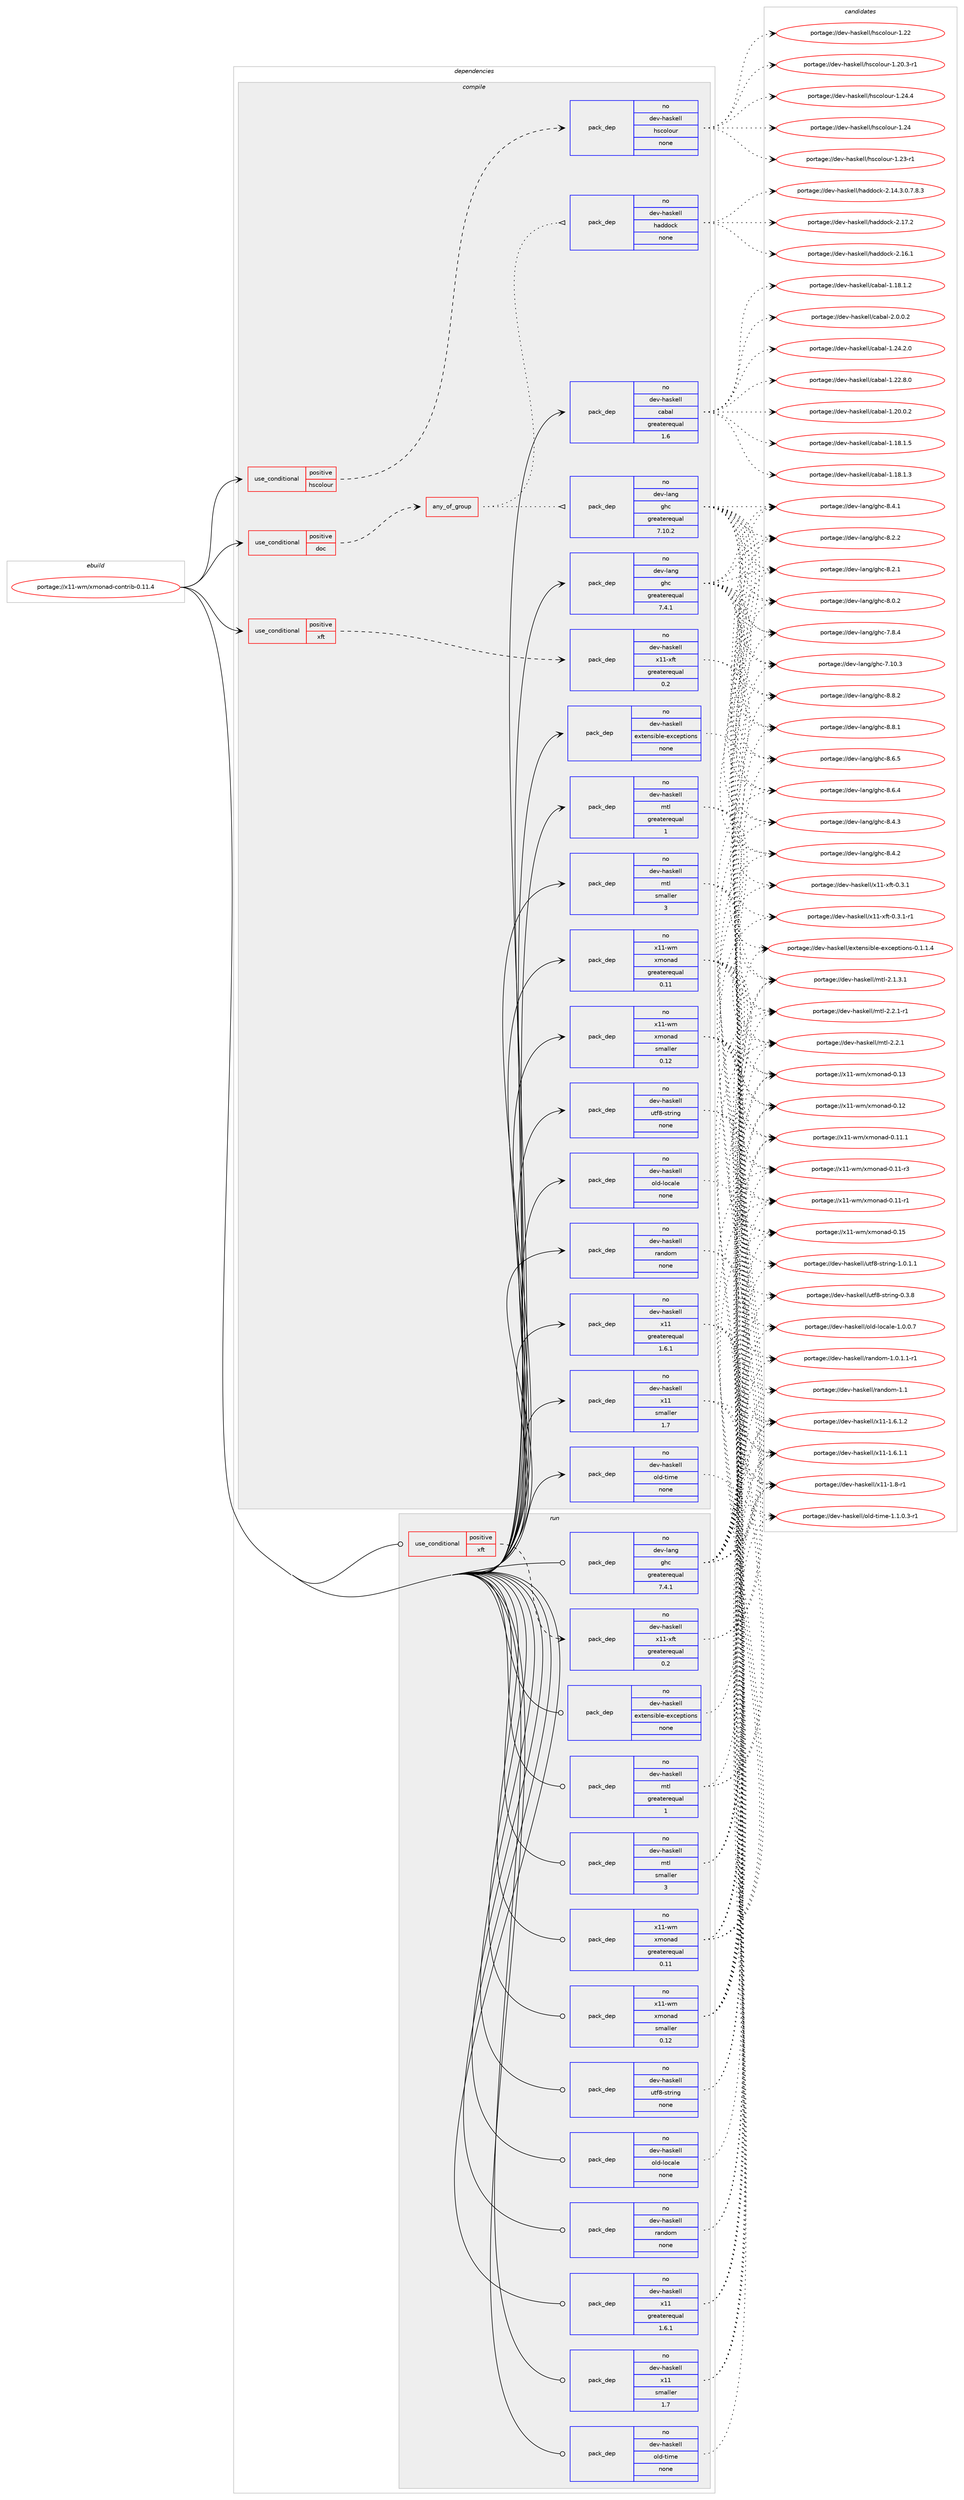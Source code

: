 digraph prolog {

# *************
# Graph options
# *************

newrank=true;
concentrate=true;
compound=true;
graph [rankdir=LR,fontname=Helvetica,fontsize=10,ranksep=1.5];#, ranksep=2.5, nodesep=0.2];
edge  [arrowhead=vee];
node  [fontname=Helvetica,fontsize=10];

# **********
# The ebuild
# **********

subgraph cluster_leftcol {
color=gray;
rank=same;
label=<<i>ebuild</i>>;
id [label="portage://x11-wm/xmonad-contrib-0.11.4", color=red, width=4, href="../x11-wm/xmonad-contrib-0.11.4.svg"];
}

# ****************
# The dependencies
# ****************

subgraph cluster_midcol {
color=gray;
label=<<i>dependencies</i>>;
subgraph cluster_compile {
fillcolor="#eeeeee";
style=filled;
label=<<i>compile</i>>;
subgraph cond371 {
dependency2301 [label=<<TABLE BORDER="0" CELLBORDER="1" CELLSPACING="0" CELLPADDING="4"><TR><TD ROWSPAN="3" CELLPADDING="10">use_conditional</TD></TR><TR><TD>positive</TD></TR><TR><TD>doc</TD></TR></TABLE>>, shape=none, color=red];
subgraph any23 {
dependency2302 [label=<<TABLE BORDER="0" CELLBORDER="1" CELLSPACING="0" CELLPADDING="4"><TR><TD CELLPADDING="10">any_of_group</TD></TR></TABLE>>, shape=none, color=red];subgraph pack1909 {
dependency2303 [label=<<TABLE BORDER="0" CELLBORDER="1" CELLSPACING="0" CELLPADDING="4" WIDTH="220"><TR><TD ROWSPAN="6" CELLPADDING="30">pack_dep</TD></TR><TR><TD WIDTH="110">no</TD></TR><TR><TD>dev-haskell</TD></TR><TR><TD>haddock</TD></TR><TR><TD>none</TD></TR><TR><TD></TD></TR></TABLE>>, shape=none, color=blue];
}
dependency2302:e -> dependency2303:w [weight=20,style="dotted",arrowhead="oinv"];
subgraph pack1910 {
dependency2304 [label=<<TABLE BORDER="0" CELLBORDER="1" CELLSPACING="0" CELLPADDING="4" WIDTH="220"><TR><TD ROWSPAN="6" CELLPADDING="30">pack_dep</TD></TR><TR><TD WIDTH="110">no</TD></TR><TR><TD>dev-lang</TD></TR><TR><TD>ghc</TD></TR><TR><TD>greaterequal</TD></TR><TR><TD>7.10.2</TD></TR></TABLE>>, shape=none, color=blue];
}
dependency2302:e -> dependency2304:w [weight=20,style="dotted",arrowhead="oinv"];
}
dependency2301:e -> dependency2302:w [weight=20,style="dashed",arrowhead="vee"];
}
id:e -> dependency2301:w [weight=20,style="solid",arrowhead="vee"];
subgraph cond372 {
dependency2305 [label=<<TABLE BORDER="0" CELLBORDER="1" CELLSPACING="0" CELLPADDING="4"><TR><TD ROWSPAN="3" CELLPADDING="10">use_conditional</TD></TR><TR><TD>positive</TD></TR><TR><TD>hscolour</TD></TR></TABLE>>, shape=none, color=red];
subgraph pack1911 {
dependency2306 [label=<<TABLE BORDER="0" CELLBORDER="1" CELLSPACING="0" CELLPADDING="4" WIDTH="220"><TR><TD ROWSPAN="6" CELLPADDING="30">pack_dep</TD></TR><TR><TD WIDTH="110">no</TD></TR><TR><TD>dev-haskell</TD></TR><TR><TD>hscolour</TD></TR><TR><TD>none</TD></TR><TR><TD></TD></TR></TABLE>>, shape=none, color=blue];
}
dependency2305:e -> dependency2306:w [weight=20,style="dashed",arrowhead="vee"];
}
id:e -> dependency2305:w [weight=20,style="solid",arrowhead="vee"];
subgraph cond373 {
dependency2307 [label=<<TABLE BORDER="0" CELLBORDER="1" CELLSPACING="0" CELLPADDING="4"><TR><TD ROWSPAN="3" CELLPADDING="10">use_conditional</TD></TR><TR><TD>positive</TD></TR><TR><TD>xft</TD></TR></TABLE>>, shape=none, color=red];
subgraph pack1912 {
dependency2308 [label=<<TABLE BORDER="0" CELLBORDER="1" CELLSPACING="0" CELLPADDING="4" WIDTH="220"><TR><TD ROWSPAN="6" CELLPADDING="30">pack_dep</TD></TR><TR><TD WIDTH="110">no</TD></TR><TR><TD>dev-haskell</TD></TR><TR><TD>x11-xft</TD></TR><TR><TD>greaterequal</TD></TR><TR><TD>0.2</TD></TR></TABLE>>, shape=none, color=blue];
}
dependency2307:e -> dependency2308:w [weight=20,style="dashed",arrowhead="vee"];
}
id:e -> dependency2307:w [weight=20,style="solid",arrowhead="vee"];
subgraph pack1913 {
dependency2309 [label=<<TABLE BORDER="0" CELLBORDER="1" CELLSPACING="0" CELLPADDING="4" WIDTH="220"><TR><TD ROWSPAN="6" CELLPADDING="30">pack_dep</TD></TR><TR><TD WIDTH="110">no</TD></TR><TR><TD>dev-haskell</TD></TR><TR><TD>cabal</TD></TR><TR><TD>greaterequal</TD></TR><TR><TD>1.6</TD></TR></TABLE>>, shape=none, color=blue];
}
id:e -> dependency2309:w [weight=20,style="solid",arrowhead="vee"];
subgraph pack1914 {
dependency2310 [label=<<TABLE BORDER="0" CELLBORDER="1" CELLSPACING="0" CELLPADDING="4" WIDTH="220"><TR><TD ROWSPAN="6" CELLPADDING="30">pack_dep</TD></TR><TR><TD WIDTH="110">no</TD></TR><TR><TD>dev-haskell</TD></TR><TR><TD>extensible-exceptions</TD></TR><TR><TD>none</TD></TR><TR><TD></TD></TR></TABLE>>, shape=none, color=blue];
}
id:e -> dependency2310:w [weight=20,style="solid",arrowhead="vee"];
subgraph pack1915 {
dependency2311 [label=<<TABLE BORDER="0" CELLBORDER="1" CELLSPACING="0" CELLPADDING="4" WIDTH="220"><TR><TD ROWSPAN="6" CELLPADDING="30">pack_dep</TD></TR><TR><TD WIDTH="110">no</TD></TR><TR><TD>dev-haskell</TD></TR><TR><TD>mtl</TD></TR><TR><TD>greaterequal</TD></TR><TR><TD>1</TD></TR></TABLE>>, shape=none, color=blue];
}
id:e -> dependency2311:w [weight=20,style="solid",arrowhead="vee"];
subgraph pack1916 {
dependency2312 [label=<<TABLE BORDER="0" CELLBORDER="1" CELLSPACING="0" CELLPADDING="4" WIDTH="220"><TR><TD ROWSPAN="6" CELLPADDING="30">pack_dep</TD></TR><TR><TD WIDTH="110">no</TD></TR><TR><TD>dev-haskell</TD></TR><TR><TD>mtl</TD></TR><TR><TD>smaller</TD></TR><TR><TD>3</TD></TR></TABLE>>, shape=none, color=blue];
}
id:e -> dependency2312:w [weight=20,style="solid",arrowhead="vee"];
subgraph pack1917 {
dependency2313 [label=<<TABLE BORDER="0" CELLBORDER="1" CELLSPACING="0" CELLPADDING="4" WIDTH="220"><TR><TD ROWSPAN="6" CELLPADDING="30">pack_dep</TD></TR><TR><TD WIDTH="110">no</TD></TR><TR><TD>dev-haskell</TD></TR><TR><TD>old-locale</TD></TR><TR><TD>none</TD></TR><TR><TD></TD></TR></TABLE>>, shape=none, color=blue];
}
id:e -> dependency2313:w [weight=20,style="solid",arrowhead="vee"];
subgraph pack1918 {
dependency2314 [label=<<TABLE BORDER="0" CELLBORDER="1" CELLSPACING="0" CELLPADDING="4" WIDTH="220"><TR><TD ROWSPAN="6" CELLPADDING="30">pack_dep</TD></TR><TR><TD WIDTH="110">no</TD></TR><TR><TD>dev-haskell</TD></TR><TR><TD>old-time</TD></TR><TR><TD>none</TD></TR><TR><TD></TD></TR></TABLE>>, shape=none, color=blue];
}
id:e -> dependency2314:w [weight=20,style="solid",arrowhead="vee"];
subgraph pack1919 {
dependency2315 [label=<<TABLE BORDER="0" CELLBORDER="1" CELLSPACING="0" CELLPADDING="4" WIDTH="220"><TR><TD ROWSPAN="6" CELLPADDING="30">pack_dep</TD></TR><TR><TD WIDTH="110">no</TD></TR><TR><TD>dev-haskell</TD></TR><TR><TD>random</TD></TR><TR><TD>none</TD></TR><TR><TD></TD></TR></TABLE>>, shape=none, color=blue];
}
id:e -> dependency2315:w [weight=20,style="solid",arrowhead="vee"];
subgraph pack1920 {
dependency2316 [label=<<TABLE BORDER="0" CELLBORDER="1" CELLSPACING="0" CELLPADDING="4" WIDTH="220"><TR><TD ROWSPAN="6" CELLPADDING="30">pack_dep</TD></TR><TR><TD WIDTH="110">no</TD></TR><TR><TD>dev-haskell</TD></TR><TR><TD>utf8-string</TD></TR><TR><TD>none</TD></TR><TR><TD></TD></TR></TABLE>>, shape=none, color=blue];
}
id:e -> dependency2316:w [weight=20,style="solid",arrowhead="vee"];
subgraph pack1921 {
dependency2317 [label=<<TABLE BORDER="0" CELLBORDER="1" CELLSPACING="0" CELLPADDING="4" WIDTH="220"><TR><TD ROWSPAN="6" CELLPADDING="30">pack_dep</TD></TR><TR><TD WIDTH="110">no</TD></TR><TR><TD>dev-haskell</TD></TR><TR><TD>x11</TD></TR><TR><TD>greaterequal</TD></TR><TR><TD>1.6.1</TD></TR></TABLE>>, shape=none, color=blue];
}
id:e -> dependency2317:w [weight=20,style="solid",arrowhead="vee"];
subgraph pack1922 {
dependency2318 [label=<<TABLE BORDER="0" CELLBORDER="1" CELLSPACING="0" CELLPADDING="4" WIDTH="220"><TR><TD ROWSPAN="6" CELLPADDING="30">pack_dep</TD></TR><TR><TD WIDTH="110">no</TD></TR><TR><TD>dev-haskell</TD></TR><TR><TD>x11</TD></TR><TR><TD>smaller</TD></TR><TR><TD>1.7</TD></TR></TABLE>>, shape=none, color=blue];
}
id:e -> dependency2318:w [weight=20,style="solid",arrowhead="vee"];
subgraph pack1923 {
dependency2319 [label=<<TABLE BORDER="0" CELLBORDER="1" CELLSPACING="0" CELLPADDING="4" WIDTH="220"><TR><TD ROWSPAN="6" CELLPADDING="30">pack_dep</TD></TR><TR><TD WIDTH="110">no</TD></TR><TR><TD>dev-lang</TD></TR><TR><TD>ghc</TD></TR><TR><TD>greaterequal</TD></TR><TR><TD>7.4.1</TD></TR></TABLE>>, shape=none, color=blue];
}
id:e -> dependency2319:w [weight=20,style="solid",arrowhead="vee"];
subgraph pack1924 {
dependency2320 [label=<<TABLE BORDER="0" CELLBORDER="1" CELLSPACING="0" CELLPADDING="4" WIDTH="220"><TR><TD ROWSPAN="6" CELLPADDING="30">pack_dep</TD></TR><TR><TD WIDTH="110">no</TD></TR><TR><TD>x11-wm</TD></TR><TR><TD>xmonad</TD></TR><TR><TD>greaterequal</TD></TR><TR><TD>0.11</TD></TR></TABLE>>, shape=none, color=blue];
}
id:e -> dependency2320:w [weight=20,style="solid",arrowhead="vee"];
subgraph pack1925 {
dependency2321 [label=<<TABLE BORDER="0" CELLBORDER="1" CELLSPACING="0" CELLPADDING="4" WIDTH="220"><TR><TD ROWSPAN="6" CELLPADDING="30">pack_dep</TD></TR><TR><TD WIDTH="110">no</TD></TR><TR><TD>x11-wm</TD></TR><TR><TD>xmonad</TD></TR><TR><TD>smaller</TD></TR><TR><TD>0.12</TD></TR></TABLE>>, shape=none, color=blue];
}
id:e -> dependency2321:w [weight=20,style="solid",arrowhead="vee"];
}
subgraph cluster_compileandrun {
fillcolor="#eeeeee";
style=filled;
label=<<i>compile and run</i>>;
}
subgraph cluster_run {
fillcolor="#eeeeee";
style=filled;
label=<<i>run</i>>;
subgraph cond374 {
dependency2322 [label=<<TABLE BORDER="0" CELLBORDER="1" CELLSPACING="0" CELLPADDING="4"><TR><TD ROWSPAN="3" CELLPADDING="10">use_conditional</TD></TR><TR><TD>positive</TD></TR><TR><TD>xft</TD></TR></TABLE>>, shape=none, color=red];
subgraph pack1926 {
dependency2323 [label=<<TABLE BORDER="0" CELLBORDER="1" CELLSPACING="0" CELLPADDING="4" WIDTH="220"><TR><TD ROWSPAN="6" CELLPADDING="30">pack_dep</TD></TR><TR><TD WIDTH="110">no</TD></TR><TR><TD>dev-haskell</TD></TR><TR><TD>x11-xft</TD></TR><TR><TD>greaterequal</TD></TR><TR><TD>0.2</TD></TR></TABLE>>, shape=none, color=blue];
}
dependency2322:e -> dependency2323:w [weight=20,style="dashed",arrowhead="vee"];
}
id:e -> dependency2322:w [weight=20,style="solid",arrowhead="odot"];
subgraph pack1927 {
dependency2324 [label=<<TABLE BORDER="0" CELLBORDER="1" CELLSPACING="0" CELLPADDING="4" WIDTH="220"><TR><TD ROWSPAN="6" CELLPADDING="30">pack_dep</TD></TR><TR><TD WIDTH="110">no</TD></TR><TR><TD>dev-haskell</TD></TR><TR><TD>extensible-exceptions</TD></TR><TR><TD>none</TD></TR><TR><TD></TD></TR></TABLE>>, shape=none, color=blue];
}
id:e -> dependency2324:w [weight=20,style="solid",arrowhead="odot"];
subgraph pack1928 {
dependency2325 [label=<<TABLE BORDER="0" CELLBORDER="1" CELLSPACING="0" CELLPADDING="4" WIDTH="220"><TR><TD ROWSPAN="6" CELLPADDING="30">pack_dep</TD></TR><TR><TD WIDTH="110">no</TD></TR><TR><TD>dev-haskell</TD></TR><TR><TD>mtl</TD></TR><TR><TD>greaterequal</TD></TR><TR><TD>1</TD></TR></TABLE>>, shape=none, color=blue];
}
id:e -> dependency2325:w [weight=20,style="solid",arrowhead="odot"];
subgraph pack1929 {
dependency2326 [label=<<TABLE BORDER="0" CELLBORDER="1" CELLSPACING="0" CELLPADDING="4" WIDTH="220"><TR><TD ROWSPAN="6" CELLPADDING="30">pack_dep</TD></TR><TR><TD WIDTH="110">no</TD></TR><TR><TD>dev-haskell</TD></TR><TR><TD>mtl</TD></TR><TR><TD>smaller</TD></TR><TR><TD>3</TD></TR></TABLE>>, shape=none, color=blue];
}
id:e -> dependency2326:w [weight=20,style="solid",arrowhead="odot"];
subgraph pack1930 {
dependency2327 [label=<<TABLE BORDER="0" CELLBORDER="1" CELLSPACING="0" CELLPADDING="4" WIDTH="220"><TR><TD ROWSPAN="6" CELLPADDING="30">pack_dep</TD></TR><TR><TD WIDTH="110">no</TD></TR><TR><TD>dev-haskell</TD></TR><TR><TD>old-locale</TD></TR><TR><TD>none</TD></TR><TR><TD></TD></TR></TABLE>>, shape=none, color=blue];
}
id:e -> dependency2327:w [weight=20,style="solid",arrowhead="odot"];
subgraph pack1931 {
dependency2328 [label=<<TABLE BORDER="0" CELLBORDER="1" CELLSPACING="0" CELLPADDING="4" WIDTH="220"><TR><TD ROWSPAN="6" CELLPADDING="30">pack_dep</TD></TR><TR><TD WIDTH="110">no</TD></TR><TR><TD>dev-haskell</TD></TR><TR><TD>old-time</TD></TR><TR><TD>none</TD></TR><TR><TD></TD></TR></TABLE>>, shape=none, color=blue];
}
id:e -> dependency2328:w [weight=20,style="solid",arrowhead="odot"];
subgraph pack1932 {
dependency2329 [label=<<TABLE BORDER="0" CELLBORDER="1" CELLSPACING="0" CELLPADDING="4" WIDTH="220"><TR><TD ROWSPAN="6" CELLPADDING="30">pack_dep</TD></TR><TR><TD WIDTH="110">no</TD></TR><TR><TD>dev-haskell</TD></TR><TR><TD>random</TD></TR><TR><TD>none</TD></TR><TR><TD></TD></TR></TABLE>>, shape=none, color=blue];
}
id:e -> dependency2329:w [weight=20,style="solid",arrowhead="odot"];
subgraph pack1933 {
dependency2330 [label=<<TABLE BORDER="0" CELLBORDER="1" CELLSPACING="0" CELLPADDING="4" WIDTH="220"><TR><TD ROWSPAN="6" CELLPADDING="30">pack_dep</TD></TR><TR><TD WIDTH="110">no</TD></TR><TR><TD>dev-haskell</TD></TR><TR><TD>utf8-string</TD></TR><TR><TD>none</TD></TR><TR><TD></TD></TR></TABLE>>, shape=none, color=blue];
}
id:e -> dependency2330:w [weight=20,style="solid",arrowhead="odot"];
subgraph pack1934 {
dependency2331 [label=<<TABLE BORDER="0" CELLBORDER="1" CELLSPACING="0" CELLPADDING="4" WIDTH="220"><TR><TD ROWSPAN="6" CELLPADDING="30">pack_dep</TD></TR><TR><TD WIDTH="110">no</TD></TR><TR><TD>dev-haskell</TD></TR><TR><TD>x11</TD></TR><TR><TD>greaterequal</TD></TR><TR><TD>1.6.1</TD></TR></TABLE>>, shape=none, color=blue];
}
id:e -> dependency2331:w [weight=20,style="solid",arrowhead="odot"];
subgraph pack1935 {
dependency2332 [label=<<TABLE BORDER="0" CELLBORDER="1" CELLSPACING="0" CELLPADDING="4" WIDTH="220"><TR><TD ROWSPAN="6" CELLPADDING="30">pack_dep</TD></TR><TR><TD WIDTH="110">no</TD></TR><TR><TD>dev-haskell</TD></TR><TR><TD>x11</TD></TR><TR><TD>smaller</TD></TR><TR><TD>1.7</TD></TR></TABLE>>, shape=none, color=blue];
}
id:e -> dependency2332:w [weight=20,style="solid",arrowhead="odot"];
subgraph pack1936 {
dependency2333 [label=<<TABLE BORDER="0" CELLBORDER="1" CELLSPACING="0" CELLPADDING="4" WIDTH="220"><TR><TD ROWSPAN="6" CELLPADDING="30">pack_dep</TD></TR><TR><TD WIDTH="110">no</TD></TR><TR><TD>dev-lang</TD></TR><TR><TD>ghc</TD></TR><TR><TD>greaterequal</TD></TR><TR><TD>7.4.1</TD></TR></TABLE>>, shape=none, color=blue];
}
id:e -> dependency2333:w [weight=20,style="solid",arrowhead="odot"];
subgraph pack1937 {
dependency2334 [label=<<TABLE BORDER="0" CELLBORDER="1" CELLSPACING="0" CELLPADDING="4" WIDTH="220"><TR><TD ROWSPAN="6" CELLPADDING="30">pack_dep</TD></TR><TR><TD WIDTH="110">no</TD></TR><TR><TD>x11-wm</TD></TR><TR><TD>xmonad</TD></TR><TR><TD>greaterequal</TD></TR><TR><TD>0.11</TD></TR></TABLE>>, shape=none, color=blue];
}
id:e -> dependency2334:w [weight=20,style="solid",arrowhead="odot"];
subgraph pack1938 {
dependency2335 [label=<<TABLE BORDER="0" CELLBORDER="1" CELLSPACING="0" CELLPADDING="4" WIDTH="220"><TR><TD ROWSPAN="6" CELLPADDING="30">pack_dep</TD></TR><TR><TD WIDTH="110">no</TD></TR><TR><TD>x11-wm</TD></TR><TR><TD>xmonad</TD></TR><TR><TD>smaller</TD></TR><TR><TD>0.12</TD></TR></TABLE>>, shape=none, color=blue];
}
id:e -> dependency2335:w [weight=20,style="solid",arrowhead="odot"];
}
}

# **************
# The candidates
# **************

subgraph cluster_choices {
rank=same;
color=gray;
label=<<i>candidates</i>>;

subgraph choice1909 {
color=black;
nodesep=1;
choice100101118451049711510710110810847104971001001119910745504649554650 [label="portage://dev-haskell/haddock-2.17.2", color=red, width=4,href="../dev-haskell/haddock-2.17.2.svg"];
choice100101118451049711510710110810847104971001001119910745504649544649 [label="portage://dev-haskell/haddock-2.16.1", color=red, width=4,href="../dev-haskell/haddock-2.16.1.svg"];
choice1001011184510497115107101108108471049710010011199107455046495246514648465546564651 [label="portage://dev-haskell/haddock-2.14.3.0.7.8.3", color=red, width=4,href="../dev-haskell/haddock-2.14.3.0.7.8.3.svg"];
dependency2303:e -> choice100101118451049711510710110810847104971001001119910745504649554650:w [style=dotted,weight="100"];
dependency2303:e -> choice100101118451049711510710110810847104971001001119910745504649544649:w [style=dotted,weight="100"];
dependency2303:e -> choice1001011184510497115107101108108471049710010011199107455046495246514648465546564651:w [style=dotted,weight="100"];
}
subgraph choice1910 {
color=black;
nodesep=1;
choice10010111845108971101034710310499455646564650 [label="portage://dev-lang/ghc-8.8.2", color=red, width=4,href="../dev-lang/ghc-8.8.2.svg"];
choice10010111845108971101034710310499455646564649 [label="portage://dev-lang/ghc-8.8.1", color=red, width=4,href="../dev-lang/ghc-8.8.1.svg"];
choice10010111845108971101034710310499455646544653 [label="portage://dev-lang/ghc-8.6.5", color=red, width=4,href="../dev-lang/ghc-8.6.5.svg"];
choice10010111845108971101034710310499455646544652 [label="portage://dev-lang/ghc-8.6.4", color=red, width=4,href="../dev-lang/ghc-8.6.4.svg"];
choice10010111845108971101034710310499455646524651 [label="portage://dev-lang/ghc-8.4.3", color=red, width=4,href="../dev-lang/ghc-8.4.3.svg"];
choice10010111845108971101034710310499455646524650 [label="portage://dev-lang/ghc-8.4.2", color=red, width=4,href="../dev-lang/ghc-8.4.2.svg"];
choice10010111845108971101034710310499455646524649 [label="portage://dev-lang/ghc-8.4.1", color=red, width=4,href="../dev-lang/ghc-8.4.1.svg"];
choice10010111845108971101034710310499455646504650 [label="portage://dev-lang/ghc-8.2.2", color=red, width=4,href="../dev-lang/ghc-8.2.2.svg"];
choice10010111845108971101034710310499455646504649 [label="portage://dev-lang/ghc-8.2.1", color=red, width=4,href="../dev-lang/ghc-8.2.1.svg"];
choice10010111845108971101034710310499455646484650 [label="portage://dev-lang/ghc-8.0.2", color=red, width=4,href="../dev-lang/ghc-8.0.2.svg"];
choice10010111845108971101034710310499455546564652 [label="portage://dev-lang/ghc-7.8.4", color=red, width=4,href="../dev-lang/ghc-7.8.4.svg"];
choice1001011184510897110103471031049945554649484651 [label="portage://dev-lang/ghc-7.10.3", color=red, width=4,href="../dev-lang/ghc-7.10.3.svg"];
dependency2304:e -> choice10010111845108971101034710310499455646564650:w [style=dotted,weight="100"];
dependency2304:e -> choice10010111845108971101034710310499455646564649:w [style=dotted,weight="100"];
dependency2304:e -> choice10010111845108971101034710310499455646544653:w [style=dotted,weight="100"];
dependency2304:e -> choice10010111845108971101034710310499455646544652:w [style=dotted,weight="100"];
dependency2304:e -> choice10010111845108971101034710310499455646524651:w [style=dotted,weight="100"];
dependency2304:e -> choice10010111845108971101034710310499455646524650:w [style=dotted,weight="100"];
dependency2304:e -> choice10010111845108971101034710310499455646524649:w [style=dotted,weight="100"];
dependency2304:e -> choice10010111845108971101034710310499455646504650:w [style=dotted,weight="100"];
dependency2304:e -> choice10010111845108971101034710310499455646504649:w [style=dotted,weight="100"];
dependency2304:e -> choice10010111845108971101034710310499455646484650:w [style=dotted,weight="100"];
dependency2304:e -> choice10010111845108971101034710310499455546564652:w [style=dotted,weight="100"];
dependency2304:e -> choice1001011184510897110103471031049945554649484651:w [style=dotted,weight="100"];
}
subgraph choice1911 {
color=black;
nodesep=1;
choice1001011184510497115107101108108471041159911110811111711445494650524652 [label="portage://dev-haskell/hscolour-1.24.4", color=red, width=4,href="../dev-haskell/hscolour-1.24.4.svg"];
choice100101118451049711510710110810847104115991111081111171144549465052 [label="portage://dev-haskell/hscolour-1.24", color=red, width=4,href="../dev-haskell/hscolour-1.24.svg"];
choice1001011184510497115107101108108471041159911110811111711445494650514511449 [label="portage://dev-haskell/hscolour-1.23-r1", color=red, width=4,href="../dev-haskell/hscolour-1.23-r1.svg"];
choice100101118451049711510710110810847104115991111081111171144549465050 [label="portage://dev-haskell/hscolour-1.22", color=red, width=4,href="../dev-haskell/hscolour-1.22.svg"];
choice10010111845104971151071011081084710411599111108111117114454946504846514511449 [label="portage://dev-haskell/hscolour-1.20.3-r1", color=red, width=4,href="../dev-haskell/hscolour-1.20.3-r1.svg"];
dependency2306:e -> choice1001011184510497115107101108108471041159911110811111711445494650524652:w [style=dotted,weight="100"];
dependency2306:e -> choice100101118451049711510710110810847104115991111081111171144549465052:w [style=dotted,weight="100"];
dependency2306:e -> choice1001011184510497115107101108108471041159911110811111711445494650514511449:w [style=dotted,weight="100"];
dependency2306:e -> choice100101118451049711510710110810847104115991111081111171144549465050:w [style=dotted,weight="100"];
dependency2306:e -> choice10010111845104971151071011081084710411599111108111117114454946504846514511449:w [style=dotted,weight="100"];
}
subgraph choice1912 {
color=black;
nodesep=1;
choice1001011184510497115107101108108471204949451201021164548465146494511449 [label="portage://dev-haskell/x11-xft-0.3.1-r1", color=red, width=4,href="../dev-haskell/x11-xft-0.3.1-r1.svg"];
choice100101118451049711510710110810847120494945120102116454846514649 [label="portage://dev-haskell/x11-xft-0.3.1", color=red, width=4,href="../dev-haskell/x11-xft-0.3.1.svg"];
dependency2308:e -> choice1001011184510497115107101108108471204949451201021164548465146494511449:w [style=dotted,weight="100"];
dependency2308:e -> choice100101118451049711510710110810847120494945120102116454846514649:w [style=dotted,weight="100"];
}
subgraph choice1913 {
color=black;
nodesep=1;
choice100101118451049711510710110810847999798971084550464846484650 [label="portage://dev-haskell/cabal-2.0.0.2", color=red, width=4,href="../dev-haskell/cabal-2.0.0.2.svg"];
choice10010111845104971151071011081084799979897108454946505246504648 [label="portage://dev-haskell/cabal-1.24.2.0", color=red, width=4,href="../dev-haskell/cabal-1.24.2.0.svg"];
choice10010111845104971151071011081084799979897108454946505046564648 [label="portage://dev-haskell/cabal-1.22.8.0", color=red, width=4,href="../dev-haskell/cabal-1.22.8.0.svg"];
choice10010111845104971151071011081084799979897108454946504846484650 [label="portage://dev-haskell/cabal-1.20.0.2", color=red, width=4,href="../dev-haskell/cabal-1.20.0.2.svg"];
choice10010111845104971151071011081084799979897108454946495646494653 [label="portage://dev-haskell/cabal-1.18.1.5", color=red, width=4,href="../dev-haskell/cabal-1.18.1.5.svg"];
choice10010111845104971151071011081084799979897108454946495646494651 [label="portage://dev-haskell/cabal-1.18.1.3", color=red, width=4,href="../dev-haskell/cabal-1.18.1.3.svg"];
choice10010111845104971151071011081084799979897108454946495646494650 [label="portage://dev-haskell/cabal-1.18.1.2", color=red, width=4,href="../dev-haskell/cabal-1.18.1.2.svg"];
dependency2309:e -> choice100101118451049711510710110810847999798971084550464846484650:w [style=dotted,weight="100"];
dependency2309:e -> choice10010111845104971151071011081084799979897108454946505246504648:w [style=dotted,weight="100"];
dependency2309:e -> choice10010111845104971151071011081084799979897108454946505046564648:w [style=dotted,weight="100"];
dependency2309:e -> choice10010111845104971151071011081084799979897108454946504846484650:w [style=dotted,weight="100"];
dependency2309:e -> choice10010111845104971151071011081084799979897108454946495646494653:w [style=dotted,weight="100"];
dependency2309:e -> choice10010111845104971151071011081084799979897108454946495646494651:w [style=dotted,weight="100"];
dependency2309:e -> choice10010111845104971151071011081084799979897108454946495646494650:w [style=dotted,weight="100"];
}
subgraph choice1914 {
color=black;
nodesep=1;
choice1001011184510497115107101108108471011201161011101151059810810145101120991011121161051111101154548464946494652 [label="portage://dev-haskell/extensible-exceptions-0.1.1.4", color=red, width=4,href="../dev-haskell/extensible-exceptions-0.1.1.4.svg"];
dependency2310:e -> choice1001011184510497115107101108108471011201161011101151059810810145101120991011121161051111101154548464946494652:w [style=dotted,weight="100"];
}
subgraph choice1915 {
color=black;
nodesep=1;
choice1001011184510497115107101108108471091161084550465046494511449 [label="portage://dev-haskell/mtl-2.2.1-r1", color=red, width=4,href="../dev-haskell/mtl-2.2.1-r1.svg"];
choice100101118451049711510710110810847109116108455046504649 [label="portage://dev-haskell/mtl-2.2.1", color=red, width=4,href="../dev-haskell/mtl-2.2.1.svg"];
choice1001011184510497115107101108108471091161084550464946514649 [label="portage://dev-haskell/mtl-2.1.3.1", color=red, width=4,href="../dev-haskell/mtl-2.1.3.1.svg"];
dependency2311:e -> choice1001011184510497115107101108108471091161084550465046494511449:w [style=dotted,weight="100"];
dependency2311:e -> choice100101118451049711510710110810847109116108455046504649:w [style=dotted,weight="100"];
dependency2311:e -> choice1001011184510497115107101108108471091161084550464946514649:w [style=dotted,weight="100"];
}
subgraph choice1916 {
color=black;
nodesep=1;
choice1001011184510497115107101108108471091161084550465046494511449 [label="portage://dev-haskell/mtl-2.2.1-r1", color=red, width=4,href="../dev-haskell/mtl-2.2.1-r1.svg"];
choice100101118451049711510710110810847109116108455046504649 [label="portage://dev-haskell/mtl-2.2.1", color=red, width=4,href="../dev-haskell/mtl-2.2.1.svg"];
choice1001011184510497115107101108108471091161084550464946514649 [label="portage://dev-haskell/mtl-2.1.3.1", color=red, width=4,href="../dev-haskell/mtl-2.1.3.1.svg"];
dependency2312:e -> choice1001011184510497115107101108108471091161084550465046494511449:w [style=dotted,weight="100"];
dependency2312:e -> choice100101118451049711510710110810847109116108455046504649:w [style=dotted,weight="100"];
dependency2312:e -> choice1001011184510497115107101108108471091161084550464946514649:w [style=dotted,weight="100"];
}
subgraph choice1917 {
color=black;
nodesep=1;
choice1001011184510497115107101108108471111081004510811199971081014549464846484655 [label="portage://dev-haskell/old-locale-1.0.0.7", color=red, width=4,href="../dev-haskell/old-locale-1.0.0.7.svg"];
dependency2313:e -> choice1001011184510497115107101108108471111081004510811199971081014549464846484655:w [style=dotted,weight="100"];
}
subgraph choice1918 {
color=black;
nodesep=1;
choice1001011184510497115107101108108471111081004511610510910145494649464846514511449 [label="portage://dev-haskell/old-time-1.1.0.3-r1", color=red, width=4,href="../dev-haskell/old-time-1.1.0.3-r1.svg"];
dependency2314:e -> choice1001011184510497115107101108108471111081004511610510910145494649464846514511449:w [style=dotted,weight="100"];
}
subgraph choice1919 {
color=black;
nodesep=1;
choice1001011184510497115107101108108471149711010011110945494649 [label="portage://dev-haskell/random-1.1", color=red, width=4,href="../dev-haskell/random-1.1.svg"];
choice1001011184510497115107101108108471149711010011110945494648464946494511449 [label="portage://dev-haskell/random-1.0.1.1-r1", color=red, width=4,href="../dev-haskell/random-1.0.1.1-r1.svg"];
dependency2315:e -> choice1001011184510497115107101108108471149711010011110945494649:w [style=dotted,weight="100"];
dependency2315:e -> choice1001011184510497115107101108108471149711010011110945494648464946494511449:w [style=dotted,weight="100"];
}
subgraph choice1920 {
color=black;
nodesep=1;
choice10010111845104971151071011081084711711610256451151161141051101034549464846494649 [label="portage://dev-haskell/utf8-string-1.0.1.1", color=red, width=4,href="../dev-haskell/utf8-string-1.0.1.1.svg"];
choice1001011184510497115107101108108471171161025645115116114105110103454846514656 [label="portage://dev-haskell/utf8-string-0.3.8", color=red, width=4,href="../dev-haskell/utf8-string-0.3.8.svg"];
dependency2316:e -> choice10010111845104971151071011081084711711610256451151161141051101034549464846494649:w [style=dotted,weight="100"];
dependency2316:e -> choice1001011184510497115107101108108471171161025645115116114105110103454846514656:w [style=dotted,weight="100"];
}
subgraph choice1921 {
color=black;
nodesep=1;
choice1001011184510497115107101108108471204949454946564511449 [label="portage://dev-haskell/x11-1.8-r1", color=red, width=4,href="../dev-haskell/x11-1.8-r1.svg"];
choice10010111845104971151071011081084712049494549465446494650 [label="portage://dev-haskell/x11-1.6.1.2", color=red, width=4,href="../dev-haskell/x11-1.6.1.2.svg"];
choice10010111845104971151071011081084712049494549465446494649 [label="portage://dev-haskell/x11-1.6.1.1", color=red, width=4,href="../dev-haskell/x11-1.6.1.1.svg"];
dependency2317:e -> choice1001011184510497115107101108108471204949454946564511449:w [style=dotted,weight="100"];
dependency2317:e -> choice10010111845104971151071011081084712049494549465446494650:w [style=dotted,weight="100"];
dependency2317:e -> choice10010111845104971151071011081084712049494549465446494649:w [style=dotted,weight="100"];
}
subgraph choice1922 {
color=black;
nodesep=1;
choice1001011184510497115107101108108471204949454946564511449 [label="portage://dev-haskell/x11-1.8-r1", color=red, width=4,href="../dev-haskell/x11-1.8-r1.svg"];
choice10010111845104971151071011081084712049494549465446494650 [label="portage://dev-haskell/x11-1.6.1.2", color=red, width=4,href="../dev-haskell/x11-1.6.1.2.svg"];
choice10010111845104971151071011081084712049494549465446494649 [label="portage://dev-haskell/x11-1.6.1.1", color=red, width=4,href="../dev-haskell/x11-1.6.1.1.svg"];
dependency2318:e -> choice1001011184510497115107101108108471204949454946564511449:w [style=dotted,weight="100"];
dependency2318:e -> choice10010111845104971151071011081084712049494549465446494650:w [style=dotted,weight="100"];
dependency2318:e -> choice10010111845104971151071011081084712049494549465446494649:w [style=dotted,weight="100"];
}
subgraph choice1923 {
color=black;
nodesep=1;
choice10010111845108971101034710310499455646564650 [label="portage://dev-lang/ghc-8.8.2", color=red, width=4,href="../dev-lang/ghc-8.8.2.svg"];
choice10010111845108971101034710310499455646564649 [label="portage://dev-lang/ghc-8.8.1", color=red, width=4,href="../dev-lang/ghc-8.8.1.svg"];
choice10010111845108971101034710310499455646544653 [label="portage://dev-lang/ghc-8.6.5", color=red, width=4,href="../dev-lang/ghc-8.6.5.svg"];
choice10010111845108971101034710310499455646544652 [label="portage://dev-lang/ghc-8.6.4", color=red, width=4,href="../dev-lang/ghc-8.6.4.svg"];
choice10010111845108971101034710310499455646524651 [label="portage://dev-lang/ghc-8.4.3", color=red, width=4,href="../dev-lang/ghc-8.4.3.svg"];
choice10010111845108971101034710310499455646524650 [label="portage://dev-lang/ghc-8.4.2", color=red, width=4,href="../dev-lang/ghc-8.4.2.svg"];
choice10010111845108971101034710310499455646524649 [label="portage://dev-lang/ghc-8.4.1", color=red, width=4,href="../dev-lang/ghc-8.4.1.svg"];
choice10010111845108971101034710310499455646504650 [label="portage://dev-lang/ghc-8.2.2", color=red, width=4,href="../dev-lang/ghc-8.2.2.svg"];
choice10010111845108971101034710310499455646504649 [label="portage://dev-lang/ghc-8.2.1", color=red, width=4,href="../dev-lang/ghc-8.2.1.svg"];
choice10010111845108971101034710310499455646484650 [label="portage://dev-lang/ghc-8.0.2", color=red, width=4,href="../dev-lang/ghc-8.0.2.svg"];
choice10010111845108971101034710310499455546564652 [label="portage://dev-lang/ghc-7.8.4", color=red, width=4,href="../dev-lang/ghc-7.8.4.svg"];
choice1001011184510897110103471031049945554649484651 [label="portage://dev-lang/ghc-7.10.3", color=red, width=4,href="../dev-lang/ghc-7.10.3.svg"];
dependency2319:e -> choice10010111845108971101034710310499455646564650:w [style=dotted,weight="100"];
dependency2319:e -> choice10010111845108971101034710310499455646564649:w [style=dotted,weight="100"];
dependency2319:e -> choice10010111845108971101034710310499455646544653:w [style=dotted,weight="100"];
dependency2319:e -> choice10010111845108971101034710310499455646544652:w [style=dotted,weight="100"];
dependency2319:e -> choice10010111845108971101034710310499455646524651:w [style=dotted,weight="100"];
dependency2319:e -> choice10010111845108971101034710310499455646524650:w [style=dotted,weight="100"];
dependency2319:e -> choice10010111845108971101034710310499455646524649:w [style=dotted,weight="100"];
dependency2319:e -> choice10010111845108971101034710310499455646504650:w [style=dotted,weight="100"];
dependency2319:e -> choice10010111845108971101034710310499455646504649:w [style=dotted,weight="100"];
dependency2319:e -> choice10010111845108971101034710310499455646484650:w [style=dotted,weight="100"];
dependency2319:e -> choice10010111845108971101034710310499455546564652:w [style=dotted,weight="100"];
dependency2319:e -> choice1001011184510897110103471031049945554649484651:w [style=dotted,weight="100"];
}
subgraph choice1924 {
color=black;
nodesep=1;
choice12049494511910947120109111110971004548464953 [label="portage://x11-wm/xmonad-0.15", color=red, width=4,href="../x11-wm/xmonad-0.15.svg"];
choice12049494511910947120109111110971004548464951 [label="portage://x11-wm/xmonad-0.13", color=red, width=4,href="../x11-wm/xmonad-0.13.svg"];
choice12049494511910947120109111110971004548464950 [label="portage://x11-wm/xmonad-0.12", color=red, width=4,href="../x11-wm/xmonad-0.12.svg"];
choice120494945119109471201091111109710045484649494649 [label="portage://x11-wm/xmonad-0.11.1", color=red, width=4,href="../x11-wm/xmonad-0.11.1.svg"];
choice120494945119109471201091111109710045484649494511451 [label="portage://x11-wm/xmonad-0.11-r3", color=red, width=4,href="../x11-wm/xmonad-0.11-r3.svg"];
choice120494945119109471201091111109710045484649494511449 [label="portage://x11-wm/xmonad-0.11-r1", color=red, width=4,href="../x11-wm/xmonad-0.11-r1.svg"];
dependency2320:e -> choice12049494511910947120109111110971004548464953:w [style=dotted,weight="100"];
dependency2320:e -> choice12049494511910947120109111110971004548464951:w [style=dotted,weight="100"];
dependency2320:e -> choice12049494511910947120109111110971004548464950:w [style=dotted,weight="100"];
dependency2320:e -> choice120494945119109471201091111109710045484649494649:w [style=dotted,weight="100"];
dependency2320:e -> choice120494945119109471201091111109710045484649494511451:w [style=dotted,weight="100"];
dependency2320:e -> choice120494945119109471201091111109710045484649494511449:w [style=dotted,weight="100"];
}
subgraph choice1925 {
color=black;
nodesep=1;
choice12049494511910947120109111110971004548464953 [label="portage://x11-wm/xmonad-0.15", color=red, width=4,href="../x11-wm/xmonad-0.15.svg"];
choice12049494511910947120109111110971004548464951 [label="portage://x11-wm/xmonad-0.13", color=red, width=4,href="../x11-wm/xmonad-0.13.svg"];
choice12049494511910947120109111110971004548464950 [label="portage://x11-wm/xmonad-0.12", color=red, width=4,href="../x11-wm/xmonad-0.12.svg"];
choice120494945119109471201091111109710045484649494649 [label="portage://x11-wm/xmonad-0.11.1", color=red, width=4,href="../x11-wm/xmonad-0.11.1.svg"];
choice120494945119109471201091111109710045484649494511451 [label="portage://x11-wm/xmonad-0.11-r3", color=red, width=4,href="../x11-wm/xmonad-0.11-r3.svg"];
choice120494945119109471201091111109710045484649494511449 [label="portage://x11-wm/xmonad-0.11-r1", color=red, width=4,href="../x11-wm/xmonad-0.11-r1.svg"];
dependency2321:e -> choice12049494511910947120109111110971004548464953:w [style=dotted,weight="100"];
dependency2321:e -> choice12049494511910947120109111110971004548464951:w [style=dotted,weight="100"];
dependency2321:e -> choice12049494511910947120109111110971004548464950:w [style=dotted,weight="100"];
dependency2321:e -> choice120494945119109471201091111109710045484649494649:w [style=dotted,weight="100"];
dependency2321:e -> choice120494945119109471201091111109710045484649494511451:w [style=dotted,weight="100"];
dependency2321:e -> choice120494945119109471201091111109710045484649494511449:w [style=dotted,weight="100"];
}
subgraph choice1926 {
color=black;
nodesep=1;
choice1001011184510497115107101108108471204949451201021164548465146494511449 [label="portage://dev-haskell/x11-xft-0.3.1-r1", color=red, width=4,href="../dev-haskell/x11-xft-0.3.1-r1.svg"];
choice100101118451049711510710110810847120494945120102116454846514649 [label="portage://dev-haskell/x11-xft-0.3.1", color=red, width=4,href="../dev-haskell/x11-xft-0.3.1.svg"];
dependency2323:e -> choice1001011184510497115107101108108471204949451201021164548465146494511449:w [style=dotted,weight="100"];
dependency2323:e -> choice100101118451049711510710110810847120494945120102116454846514649:w [style=dotted,weight="100"];
}
subgraph choice1927 {
color=black;
nodesep=1;
choice1001011184510497115107101108108471011201161011101151059810810145101120991011121161051111101154548464946494652 [label="portage://dev-haskell/extensible-exceptions-0.1.1.4", color=red, width=4,href="../dev-haskell/extensible-exceptions-0.1.1.4.svg"];
dependency2324:e -> choice1001011184510497115107101108108471011201161011101151059810810145101120991011121161051111101154548464946494652:w [style=dotted,weight="100"];
}
subgraph choice1928 {
color=black;
nodesep=1;
choice1001011184510497115107101108108471091161084550465046494511449 [label="portage://dev-haskell/mtl-2.2.1-r1", color=red, width=4,href="../dev-haskell/mtl-2.2.1-r1.svg"];
choice100101118451049711510710110810847109116108455046504649 [label="portage://dev-haskell/mtl-2.2.1", color=red, width=4,href="../dev-haskell/mtl-2.2.1.svg"];
choice1001011184510497115107101108108471091161084550464946514649 [label="portage://dev-haskell/mtl-2.1.3.1", color=red, width=4,href="../dev-haskell/mtl-2.1.3.1.svg"];
dependency2325:e -> choice1001011184510497115107101108108471091161084550465046494511449:w [style=dotted,weight="100"];
dependency2325:e -> choice100101118451049711510710110810847109116108455046504649:w [style=dotted,weight="100"];
dependency2325:e -> choice1001011184510497115107101108108471091161084550464946514649:w [style=dotted,weight="100"];
}
subgraph choice1929 {
color=black;
nodesep=1;
choice1001011184510497115107101108108471091161084550465046494511449 [label="portage://dev-haskell/mtl-2.2.1-r1", color=red, width=4,href="../dev-haskell/mtl-2.2.1-r1.svg"];
choice100101118451049711510710110810847109116108455046504649 [label="portage://dev-haskell/mtl-2.2.1", color=red, width=4,href="../dev-haskell/mtl-2.2.1.svg"];
choice1001011184510497115107101108108471091161084550464946514649 [label="portage://dev-haskell/mtl-2.1.3.1", color=red, width=4,href="../dev-haskell/mtl-2.1.3.1.svg"];
dependency2326:e -> choice1001011184510497115107101108108471091161084550465046494511449:w [style=dotted,weight="100"];
dependency2326:e -> choice100101118451049711510710110810847109116108455046504649:w [style=dotted,weight="100"];
dependency2326:e -> choice1001011184510497115107101108108471091161084550464946514649:w [style=dotted,weight="100"];
}
subgraph choice1930 {
color=black;
nodesep=1;
choice1001011184510497115107101108108471111081004510811199971081014549464846484655 [label="portage://dev-haskell/old-locale-1.0.0.7", color=red, width=4,href="../dev-haskell/old-locale-1.0.0.7.svg"];
dependency2327:e -> choice1001011184510497115107101108108471111081004510811199971081014549464846484655:w [style=dotted,weight="100"];
}
subgraph choice1931 {
color=black;
nodesep=1;
choice1001011184510497115107101108108471111081004511610510910145494649464846514511449 [label="portage://dev-haskell/old-time-1.1.0.3-r1", color=red, width=4,href="../dev-haskell/old-time-1.1.0.3-r1.svg"];
dependency2328:e -> choice1001011184510497115107101108108471111081004511610510910145494649464846514511449:w [style=dotted,weight="100"];
}
subgraph choice1932 {
color=black;
nodesep=1;
choice1001011184510497115107101108108471149711010011110945494649 [label="portage://dev-haskell/random-1.1", color=red, width=4,href="../dev-haskell/random-1.1.svg"];
choice1001011184510497115107101108108471149711010011110945494648464946494511449 [label="portage://dev-haskell/random-1.0.1.1-r1", color=red, width=4,href="../dev-haskell/random-1.0.1.1-r1.svg"];
dependency2329:e -> choice1001011184510497115107101108108471149711010011110945494649:w [style=dotted,weight="100"];
dependency2329:e -> choice1001011184510497115107101108108471149711010011110945494648464946494511449:w [style=dotted,weight="100"];
}
subgraph choice1933 {
color=black;
nodesep=1;
choice10010111845104971151071011081084711711610256451151161141051101034549464846494649 [label="portage://dev-haskell/utf8-string-1.0.1.1", color=red, width=4,href="../dev-haskell/utf8-string-1.0.1.1.svg"];
choice1001011184510497115107101108108471171161025645115116114105110103454846514656 [label="portage://dev-haskell/utf8-string-0.3.8", color=red, width=4,href="../dev-haskell/utf8-string-0.3.8.svg"];
dependency2330:e -> choice10010111845104971151071011081084711711610256451151161141051101034549464846494649:w [style=dotted,weight="100"];
dependency2330:e -> choice1001011184510497115107101108108471171161025645115116114105110103454846514656:w [style=dotted,weight="100"];
}
subgraph choice1934 {
color=black;
nodesep=1;
choice1001011184510497115107101108108471204949454946564511449 [label="portage://dev-haskell/x11-1.8-r1", color=red, width=4,href="../dev-haskell/x11-1.8-r1.svg"];
choice10010111845104971151071011081084712049494549465446494650 [label="portage://dev-haskell/x11-1.6.1.2", color=red, width=4,href="../dev-haskell/x11-1.6.1.2.svg"];
choice10010111845104971151071011081084712049494549465446494649 [label="portage://dev-haskell/x11-1.6.1.1", color=red, width=4,href="../dev-haskell/x11-1.6.1.1.svg"];
dependency2331:e -> choice1001011184510497115107101108108471204949454946564511449:w [style=dotted,weight="100"];
dependency2331:e -> choice10010111845104971151071011081084712049494549465446494650:w [style=dotted,weight="100"];
dependency2331:e -> choice10010111845104971151071011081084712049494549465446494649:w [style=dotted,weight="100"];
}
subgraph choice1935 {
color=black;
nodesep=1;
choice1001011184510497115107101108108471204949454946564511449 [label="portage://dev-haskell/x11-1.8-r1", color=red, width=4,href="../dev-haskell/x11-1.8-r1.svg"];
choice10010111845104971151071011081084712049494549465446494650 [label="portage://dev-haskell/x11-1.6.1.2", color=red, width=4,href="../dev-haskell/x11-1.6.1.2.svg"];
choice10010111845104971151071011081084712049494549465446494649 [label="portage://dev-haskell/x11-1.6.1.1", color=red, width=4,href="../dev-haskell/x11-1.6.1.1.svg"];
dependency2332:e -> choice1001011184510497115107101108108471204949454946564511449:w [style=dotted,weight="100"];
dependency2332:e -> choice10010111845104971151071011081084712049494549465446494650:w [style=dotted,weight="100"];
dependency2332:e -> choice10010111845104971151071011081084712049494549465446494649:w [style=dotted,weight="100"];
}
subgraph choice1936 {
color=black;
nodesep=1;
choice10010111845108971101034710310499455646564650 [label="portage://dev-lang/ghc-8.8.2", color=red, width=4,href="../dev-lang/ghc-8.8.2.svg"];
choice10010111845108971101034710310499455646564649 [label="portage://dev-lang/ghc-8.8.1", color=red, width=4,href="../dev-lang/ghc-8.8.1.svg"];
choice10010111845108971101034710310499455646544653 [label="portage://dev-lang/ghc-8.6.5", color=red, width=4,href="../dev-lang/ghc-8.6.5.svg"];
choice10010111845108971101034710310499455646544652 [label="portage://dev-lang/ghc-8.6.4", color=red, width=4,href="../dev-lang/ghc-8.6.4.svg"];
choice10010111845108971101034710310499455646524651 [label="portage://dev-lang/ghc-8.4.3", color=red, width=4,href="../dev-lang/ghc-8.4.3.svg"];
choice10010111845108971101034710310499455646524650 [label="portage://dev-lang/ghc-8.4.2", color=red, width=4,href="../dev-lang/ghc-8.4.2.svg"];
choice10010111845108971101034710310499455646524649 [label="portage://dev-lang/ghc-8.4.1", color=red, width=4,href="../dev-lang/ghc-8.4.1.svg"];
choice10010111845108971101034710310499455646504650 [label="portage://dev-lang/ghc-8.2.2", color=red, width=4,href="../dev-lang/ghc-8.2.2.svg"];
choice10010111845108971101034710310499455646504649 [label="portage://dev-lang/ghc-8.2.1", color=red, width=4,href="../dev-lang/ghc-8.2.1.svg"];
choice10010111845108971101034710310499455646484650 [label="portage://dev-lang/ghc-8.0.2", color=red, width=4,href="../dev-lang/ghc-8.0.2.svg"];
choice10010111845108971101034710310499455546564652 [label="portage://dev-lang/ghc-7.8.4", color=red, width=4,href="../dev-lang/ghc-7.8.4.svg"];
choice1001011184510897110103471031049945554649484651 [label="portage://dev-lang/ghc-7.10.3", color=red, width=4,href="../dev-lang/ghc-7.10.3.svg"];
dependency2333:e -> choice10010111845108971101034710310499455646564650:w [style=dotted,weight="100"];
dependency2333:e -> choice10010111845108971101034710310499455646564649:w [style=dotted,weight="100"];
dependency2333:e -> choice10010111845108971101034710310499455646544653:w [style=dotted,weight="100"];
dependency2333:e -> choice10010111845108971101034710310499455646544652:w [style=dotted,weight="100"];
dependency2333:e -> choice10010111845108971101034710310499455646524651:w [style=dotted,weight="100"];
dependency2333:e -> choice10010111845108971101034710310499455646524650:w [style=dotted,weight="100"];
dependency2333:e -> choice10010111845108971101034710310499455646524649:w [style=dotted,weight="100"];
dependency2333:e -> choice10010111845108971101034710310499455646504650:w [style=dotted,weight="100"];
dependency2333:e -> choice10010111845108971101034710310499455646504649:w [style=dotted,weight="100"];
dependency2333:e -> choice10010111845108971101034710310499455646484650:w [style=dotted,weight="100"];
dependency2333:e -> choice10010111845108971101034710310499455546564652:w [style=dotted,weight="100"];
dependency2333:e -> choice1001011184510897110103471031049945554649484651:w [style=dotted,weight="100"];
}
subgraph choice1937 {
color=black;
nodesep=1;
choice12049494511910947120109111110971004548464953 [label="portage://x11-wm/xmonad-0.15", color=red, width=4,href="../x11-wm/xmonad-0.15.svg"];
choice12049494511910947120109111110971004548464951 [label="portage://x11-wm/xmonad-0.13", color=red, width=4,href="../x11-wm/xmonad-0.13.svg"];
choice12049494511910947120109111110971004548464950 [label="portage://x11-wm/xmonad-0.12", color=red, width=4,href="../x11-wm/xmonad-0.12.svg"];
choice120494945119109471201091111109710045484649494649 [label="portage://x11-wm/xmonad-0.11.1", color=red, width=4,href="../x11-wm/xmonad-0.11.1.svg"];
choice120494945119109471201091111109710045484649494511451 [label="portage://x11-wm/xmonad-0.11-r3", color=red, width=4,href="../x11-wm/xmonad-0.11-r3.svg"];
choice120494945119109471201091111109710045484649494511449 [label="portage://x11-wm/xmonad-0.11-r1", color=red, width=4,href="../x11-wm/xmonad-0.11-r1.svg"];
dependency2334:e -> choice12049494511910947120109111110971004548464953:w [style=dotted,weight="100"];
dependency2334:e -> choice12049494511910947120109111110971004548464951:w [style=dotted,weight="100"];
dependency2334:e -> choice12049494511910947120109111110971004548464950:w [style=dotted,weight="100"];
dependency2334:e -> choice120494945119109471201091111109710045484649494649:w [style=dotted,weight="100"];
dependency2334:e -> choice120494945119109471201091111109710045484649494511451:w [style=dotted,weight="100"];
dependency2334:e -> choice120494945119109471201091111109710045484649494511449:w [style=dotted,weight="100"];
}
subgraph choice1938 {
color=black;
nodesep=1;
choice12049494511910947120109111110971004548464953 [label="portage://x11-wm/xmonad-0.15", color=red, width=4,href="../x11-wm/xmonad-0.15.svg"];
choice12049494511910947120109111110971004548464951 [label="portage://x11-wm/xmonad-0.13", color=red, width=4,href="../x11-wm/xmonad-0.13.svg"];
choice12049494511910947120109111110971004548464950 [label="portage://x11-wm/xmonad-0.12", color=red, width=4,href="../x11-wm/xmonad-0.12.svg"];
choice120494945119109471201091111109710045484649494649 [label="portage://x11-wm/xmonad-0.11.1", color=red, width=4,href="../x11-wm/xmonad-0.11.1.svg"];
choice120494945119109471201091111109710045484649494511451 [label="portage://x11-wm/xmonad-0.11-r3", color=red, width=4,href="../x11-wm/xmonad-0.11-r3.svg"];
choice120494945119109471201091111109710045484649494511449 [label="portage://x11-wm/xmonad-0.11-r1", color=red, width=4,href="../x11-wm/xmonad-0.11-r1.svg"];
dependency2335:e -> choice12049494511910947120109111110971004548464953:w [style=dotted,weight="100"];
dependency2335:e -> choice12049494511910947120109111110971004548464951:w [style=dotted,weight="100"];
dependency2335:e -> choice12049494511910947120109111110971004548464950:w [style=dotted,weight="100"];
dependency2335:e -> choice120494945119109471201091111109710045484649494649:w [style=dotted,weight="100"];
dependency2335:e -> choice120494945119109471201091111109710045484649494511451:w [style=dotted,weight="100"];
dependency2335:e -> choice120494945119109471201091111109710045484649494511449:w [style=dotted,weight="100"];
}
}

}
